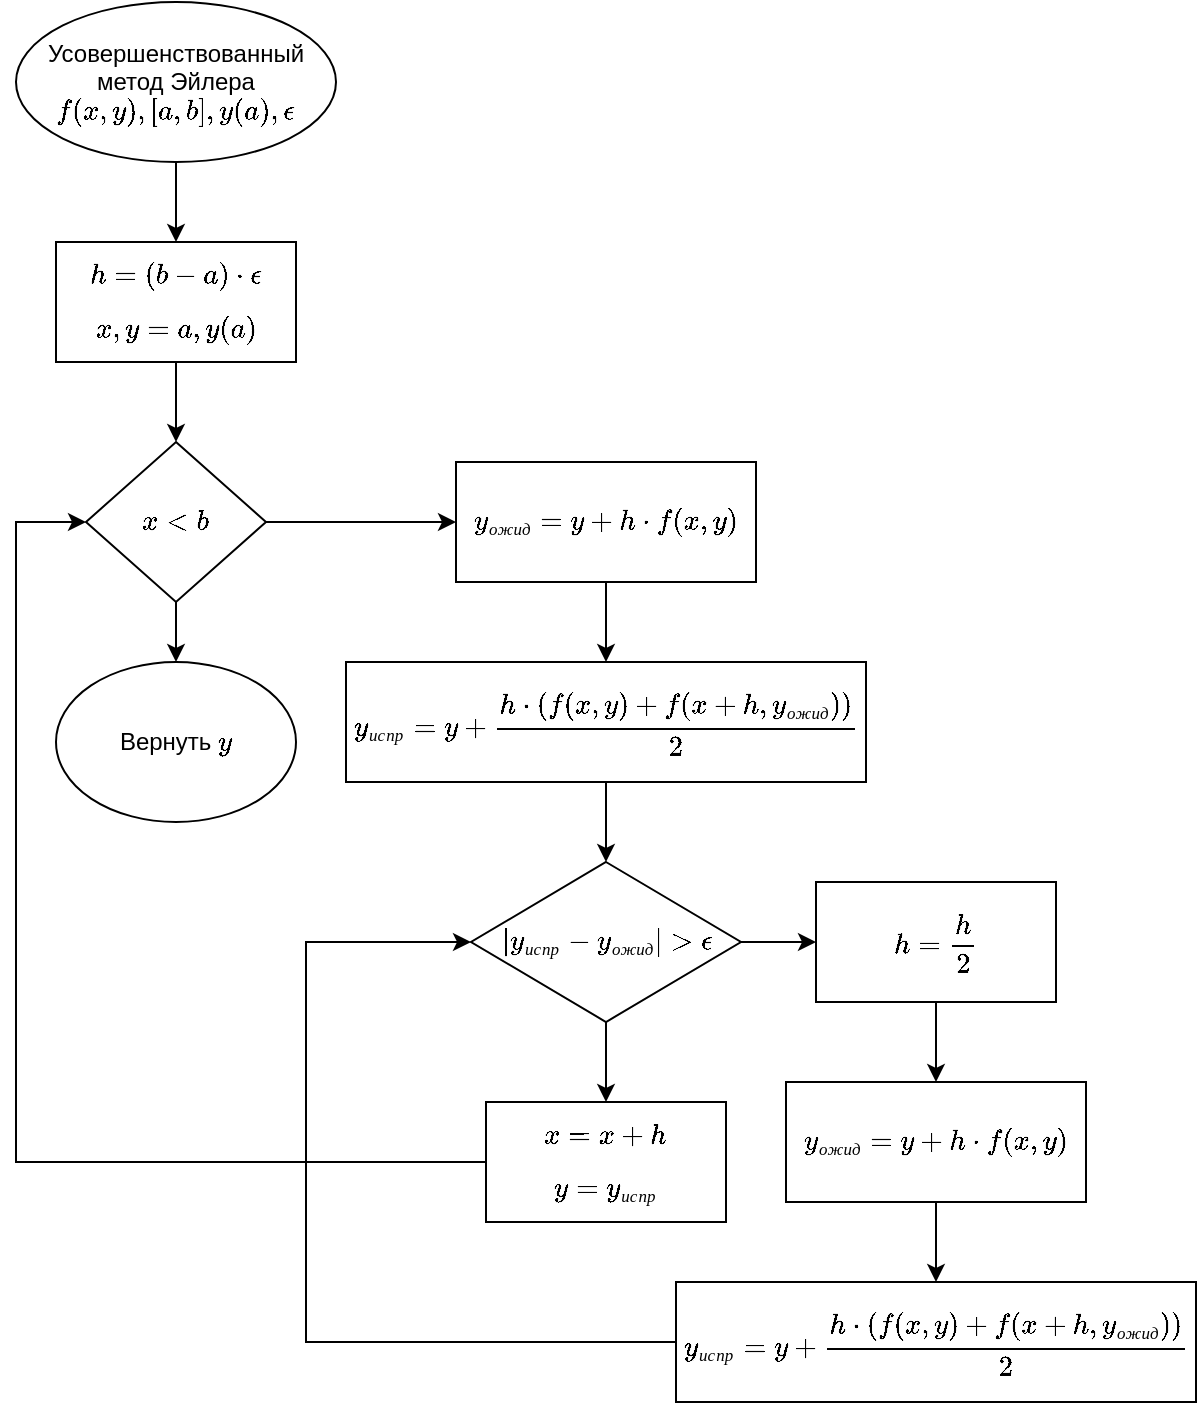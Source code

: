 <mxfile version="24.1.0" type="device">
  <diagram name="Page-1" id="93AfGYuef2_yZVPc6nXK">
    <mxGraphModel dx="817" dy="1287" grid="1" gridSize="10" guides="1" tooltips="1" connect="1" arrows="1" fold="1" page="1" pageScale="1" pageWidth="850" pageHeight="1100" math="1" shadow="0">
      <root>
        <mxCell id="0" />
        <mxCell id="1" parent="0" />
        <mxCell id="_8p6ips-M0uwUmmZzf2N-1" style="edgeStyle=orthogonalEdgeStyle;rounded=0;orthogonalLoop=1;jettySize=auto;html=1;" parent="1" source="aKUcC3R_XuYBYOixHhx6-1" target="_Q1D4A2BXSlT8b5iJfI7-35" edge="1">
          <mxGeometry relative="1" as="geometry">
            <mxPoint x="320" y="160" as="targetPoint" />
          </mxGeometry>
        </mxCell>
        <mxCell id="aKUcC3R_XuYBYOixHhx6-1" value="&lt;div&gt;Усовершенствованный метод Эйлера&lt;/div&gt;&lt;div&gt;\(f(x, y), [a, b], y(a), \epsilon\)&lt;/div&gt;" style="ellipse;whiteSpace=wrap;html=1;" parent="1" vertex="1">
          <mxGeometry x="240" y="40" width="160" height="80" as="geometry" />
        </mxCell>
        <mxCell id="_Q1D4A2BXSlT8b5iJfI7-36" style="edgeStyle=orthogonalEdgeStyle;rounded=0;orthogonalLoop=1;jettySize=auto;html=1;" edge="1" parent="1" source="_Q1D4A2BXSlT8b5iJfI7-35" target="_Q1D4A2BXSlT8b5iJfI7-37">
          <mxGeometry relative="1" as="geometry">
            <mxPoint x="320" y="260.0" as="targetPoint" />
          </mxGeometry>
        </mxCell>
        <mxCell id="_Q1D4A2BXSlT8b5iJfI7-35" value="$$h = (b-a) \cdot \epsilon$$&lt;div&gt;$$x, y = a, y(a)$$&lt;/div&gt;" style="rounded=0;whiteSpace=wrap;html=1;" vertex="1" parent="1">
          <mxGeometry x="260" y="160.0" width="120" height="60" as="geometry" />
        </mxCell>
        <mxCell id="_Q1D4A2BXSlT8b5iJfI7-38" style="edgeStyle=orthogonalEdgeStyle;rounded=0;orthogonalLoop=1;jettySize=auto;html=1;" edge="1" parent="1" source="_Q1D4A2BXSlT8b5iJfI7-37" target="_Q1D4A2BXSlT8b5iJfI7-39">
          <mxGeometry relative="1" as="geometry">
            <mxPoint x="400.0" y="300" as="targetPoint" />
          </mxGeometry>
        </mxCell>
        <mxCell id="_Q1D4A2BXSlT8b5iJfI7-55" style="edgeStyle=orthogonalEdgeStyle;rounded=0;orthogonalLoop=1;jettySize=auto;html=1;" edge="1" parent="1" source="_Q1D4A2BXSlT8b5iJfI7-37" target="_Q1D4A2BXSlT8b5iJfI7-56">
          <mxGeometry relative="1" as="geometry">
            <mxPoint x="310" y="390" as="targetPoint" />
          </mxGeometry>
        </mxCell>
        <mxCell id="_Q1D4A2BXSlT8b5iJfI7-37" value="$$ x &amp;lt; b $$" style="rhombus;whiteSpace=wrap;html=1;" vertex="1" parent="1">
          <mxGeometry x="275" y="260" width="90" height="80" as="geometry" />
        </mxCell>
        <mxCell id="_Q1D4A2BXSlT8b5iJfI7-41" value="" style="edgeStyle=orthogonalEdgeStyle;rounded=0;orthogonalLoop=1;jettySize=auto;html=1;" edge="1" parent="1" source="_Q1D4A2BXSlT8b5iJfI7-39" target="_Q1D4A2BXSlT8b5iJfI7-40">
          <mxGeometry relative="1" as="geometry" />
        </mxCell>
        <mxCell id="_Q1D4A2BXSlT8b5iJfI7-39" value="$$ y_{ожид} = y + h \cdot f(x, y) $$" style="rounded=0;whiteSpace=wrap;html=1;" vertex="1" parent="1">
          <mxGeometry x="460" y="270" width="150" height="60" as="geometry" />
        </mxCell>
        <mxCell id="_Q1D4A2BXSlT8b5iJfI7-42" style="edgeStyle=orthogonalEdgeStyle;rounded=0;orthogonalLoop=1;jettySize=auto;html=1;" edge="1" parent="1" source="_Q1D4A2BXSlT8b5iJfI7-40" target="_Q1D4A2BXSlT8b5iJfI7-43">
          <mxGeometry relative="1" as="geometry">
            <mxPoint x="480" y="470" as="targetPoint" />
          </mxGeometry>
        </mxCell>
        <mxCell id="_Q1D4A2BXSlT8b5iJfI7-40" value="$$ y_{испр} = y + \frac{h \cdot (f(x, y) + f (x + h, y_{ожид}))}{2}$$" style="whiteSpace=wrap;html=1;rounded=0;" vertex="1" parent="1">
          <mxGeometry x="405" y="370" width="260" height="60" as="geometry" />
        </mxCell>
        <mxCell id="_Q1D4A2BXSlT8b5iJfI7-44" style="edgeStyle=orthogonalEdgeStyle;rounded=0;orthogonalLoop=1;jettySize=auto;html=1;" edge="1" parent="1" source="_Q1D4A2BXSlT8b5iJfI7-43" target="_Q1D4A2BXSlT8b5iJfI7-45">
          <mxGeometry relative="1" as="geometry">
            <mxPoint x="590" y="510" as="targetPoint" />
          </mxGeometry>
        </mxCell>
        <mxCell id="_Q1D4A2BXSlT8b5iJfI7-51" style="edgeStyle=orthogonalEdgeStyle;rounded=0;orthogonalLoop=1;jettySize=auto;html=1;" edge="1" parent="1" source="_Q1D4A2BXSlT8b5iJfI7-43" target="_Q1D4A2BXSlT8b5iJfI7-52">
          <mxGeometry relative="1" as="geometry">
            <mxPoint x="475" y="580" as="targetPoint" />
          </mxGeometry>
        </mxCell>
        <mxCell id="_Q1D4A2BXSlT8b5iJfI7-43" value="$$|y_{испр} - y_{ожид}| &amp;gt; \epsilon$$" style="rhombus;whiteSpace=wrap;html=1;" vertex="1" parent="1">
          <mxGeometry x="467.5" y="470" width="135" height="80" as="geometry" />
        </mxCell>
        <mxCell id="_Q1D4A2BXSlT8b5iJfI7-47" value="" style="edgeStyle=orthogonalEdgeStyle;rounded=0;orthogonalLoop=1;jettySize=auto;html=1;" edge="1" parent="1" source="_Q1D4A2BXSlT8b5iJfI7-45" target="_Q1D4A2BXSlT8b5iJfI7-46">
          <mxGeometry relative="1" as="geometry" />
        </mxCell>
        <mxCell id="_Q1D4A2BXSlT8b5iJfI7-45" value="$$h = \frac{h}{2}$$" style="rounded=0;whiteSpace=wrap;html=1;" vertex="1" parent="1">
          <mxGeometry x="640" y="480" width="120" height="60" as="geometry" />
        </mxCell>
        <mxCell id="_Q1D4A2BXSlT8b5iJfI7-49" value="" style="edgeStyle=orthogonalEdgeStyle;rounded=0;orthogonalLoop=1;jettySize=auto;html=1;" edge="1" parent="1" source="_Q1D4A2BXSlT8b5iJfI7-46" target="_Q1D4A2BXSlT8b5iJfI7-48">
          <mxGeometry relative="1" as="geometry" />
        </mxCell>
        <mxCell id="_Q1D4A2BXSlT8b5iJfI7-46" value="$$ y_{ожид} = y + h \cdot f(x, y) $$" style="whiteSpace=wrap;html=1;rounded=0;" vertex="1" parent="1">
          <mxGeometry x="625" y="580" width="150" height="60" as="geometry" />
        </mxCell>
        <mxCell id="_Q1D4A2BXSlT8b5iJfI7-50" style="edgeStyle=orthogonalEdgeStyle;rounded=0;orthogonalLoop=1;jettySize=auto;html=1;entryX=0;entryY=0.5;entryDx=0;entryDy=0;exitX=0;exitY=0.5;exitDx=0;exitDy=0;" edge="1" parent="1" source="_Q1D4A2BXSlT8b5iJfI7-48" target="_Q1D4A2BXSlT8b5iJfI7-43">
          <mxGeometry relative="1" as="geometry">
            <Array as="points">
              <mxPoint x="385" y="710" />
              <mxPoint x="385" y="510" />
            </Array>
          </mxGeometry>
        </mxCell>
        <mxCell id="_Q1D4A2BXSlT8b5iJfI7-48" value="$$ y_{испр} = y + \frac{h \cdot (f(x, y) + f (x + h, y_{ожид}))}{2}$$" style="whiteSpace=wrap;html=1;rounded=0;" vertex="1" parent="1">
          <mxGeometry x="570" y="680" width="260" height="60" as="geometry" />
        </mxCell>
        <mxCell id="_Q1D4A2BXSlT8b5iJfI7-53" style="edgeStyle=orthogonalEdgeStyle;rounded=0;orthogonalLoop=1;jettySize=auto;html=1;entryX=0;entryY=0.5;entryDx=0;entryDy=0;" edge="1" parent="1" source="_Q1D4A2BXSlT8b5iJfI7-52" target="_Q1D4A2BXSlT8b5iJfI7-37">
          <mxGeometry relative="1" as="geometry">
            <Array as="points">
              <mxPoint x="240" y="620" />
              <mxPoint x="240" y="300" />
            </Array>
          </mxGeometry>
        </mxCell>
        <mxCell id="_Q1D4A2BXSlT8b5iJfI7-52" value="$$x= x + h$$&lt;div&gt;$$y = y_{испр}$$&lt;/div&gt;" style="rounded=0;whiteSpace=wrap;html=1;" vertex="1" parent="1">
          <mxGeometry x="475" y="590" width="120" height="60" as="geometry" />
        </mxCell>
        <mxCell id="_Q1D4A2BXSlT8b5iJfI7-56" value="Вернуть \(y\)" style="ellipse;whiteSpace=wrap;html=1;" vertex="1" parent="1">
          <mxGeometry x="260" y="370" width="120" height="80" as="geometry" />
        </mxCell>
      </root>
    </mxGraphModel>
  </diagram>
</mxfile>
